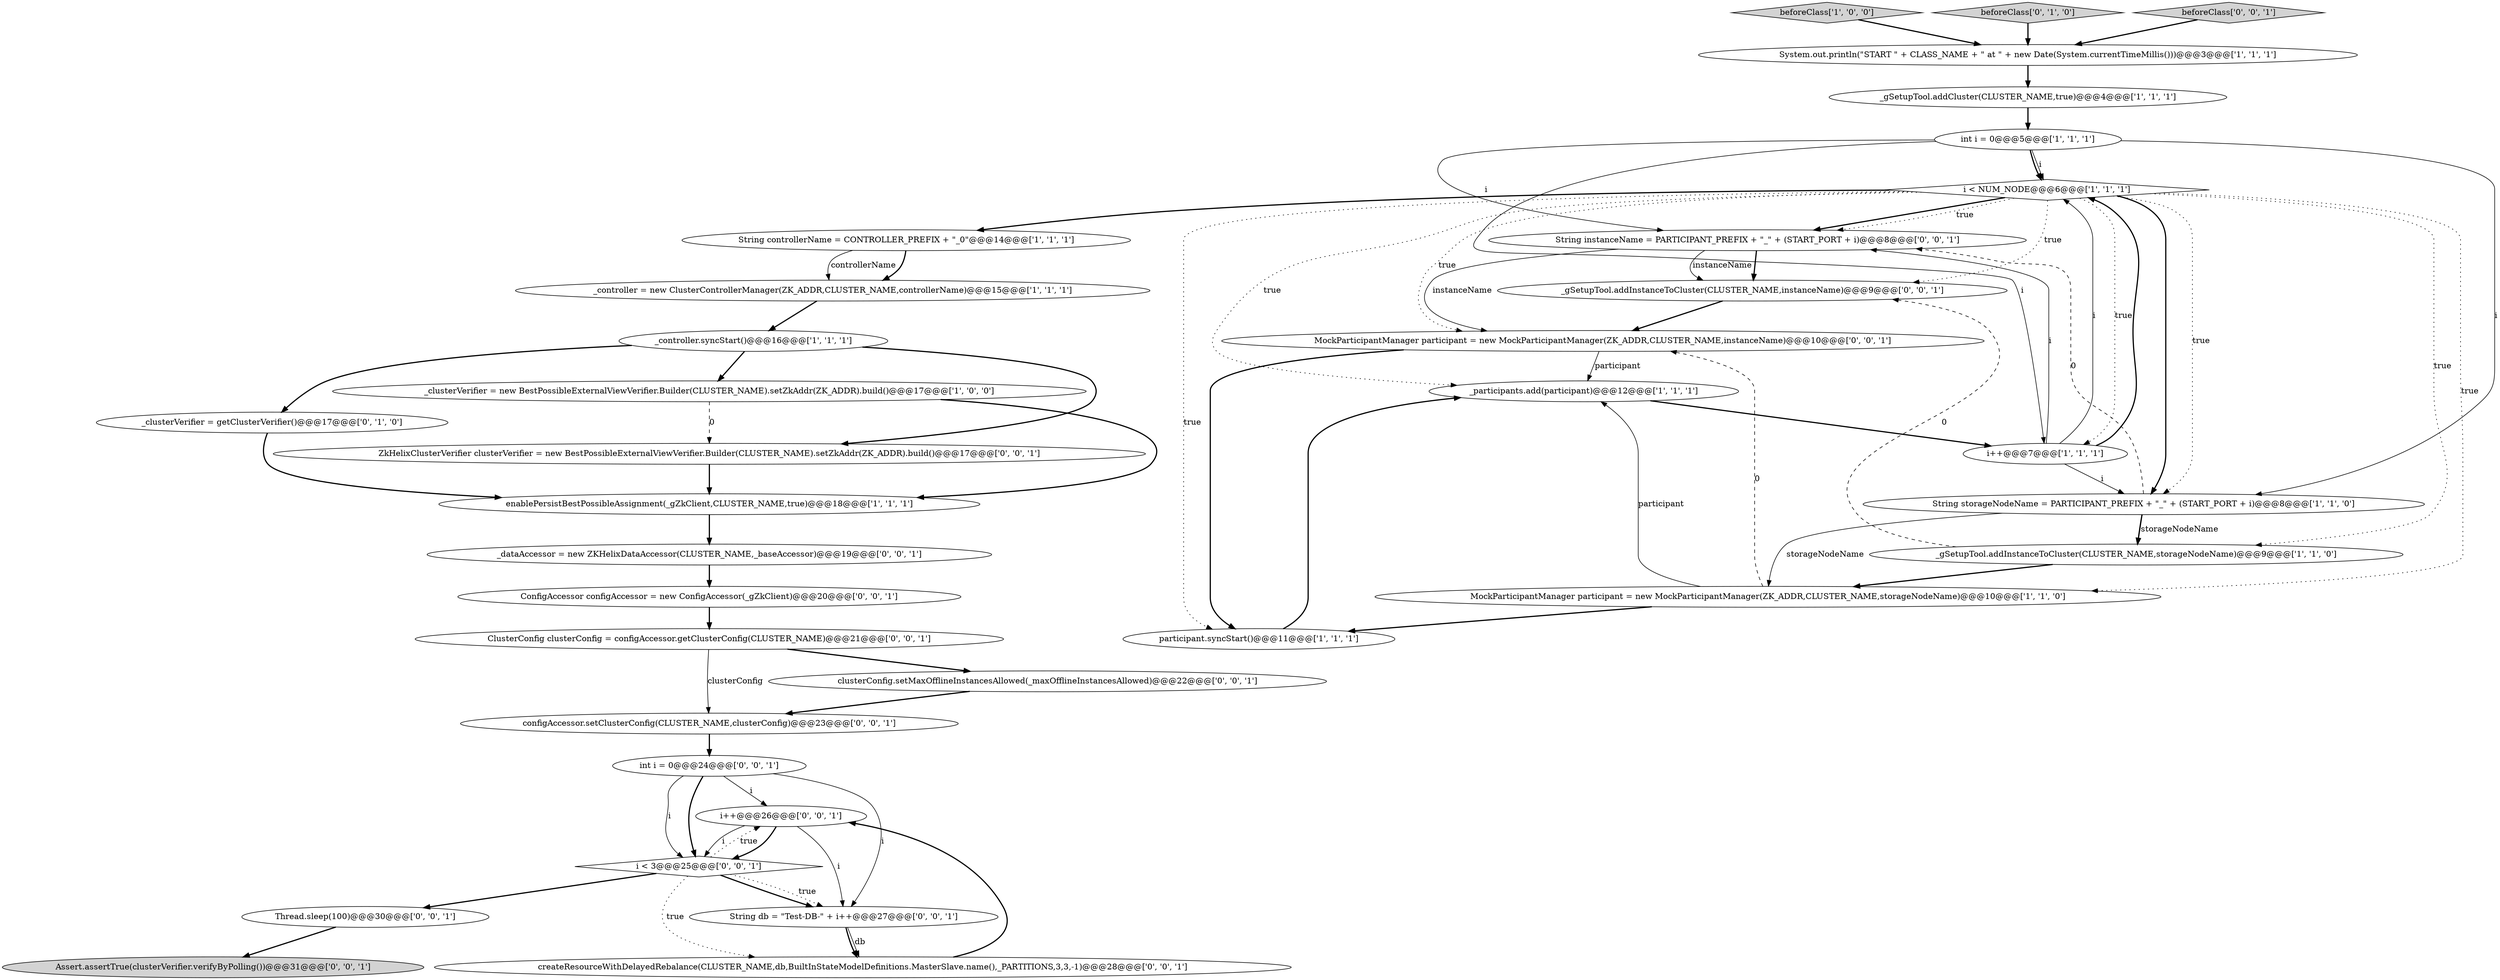 digraph {
0 [style = filled, label = "_controller.syncStart()@@@16@@@['1', '1', '1']", fillcolor = white, shape = ellipse image = "AAA0AAABBB1BBB"];
17 [style = filled, label = "_clusterVerifier = getClusterVerifier()@@@17@@@['0', '1', '0']", fillcolor = white, shape = ellipse image = "AAA0AAABBB2BBB"];
33 [style = filled, label = "String instanceName = PARTICIPANT_PREFIX + \"_\" + (START_PORT + i)@@@8@@@['0', '0', '1']", fillcolor = white, shape = ellipse image = "AAA0AAABBB3BBB"];
10 [style = filled, label = "i++@@@7@@@['1', '1', '1']", fillcolor = white, shape = ellipse image = "AAA0AAABBB1BBB"];
1 [style = filled, label = "_participants.add(participant)@@@12@@@['1', '1', '1']", fillcolor = white, shape = ellipse image = "AAA0AAABBB1BBB"];
15 [style = filled, label = "beforeClass['1', '0', '0']", fillcolor = lightgray, shape = diamond image = "AAA0AAABBB1BBB"];
16 [style = filled, label = "beforeClass['0', '1', '0']", fillcolor = lightgray, shape = diamond image = "AAA0AAABBB2BBB"];
8 [style = filled, label = "_controller = new ClusterControllerManager(ZK_ADDR,CLUSTER_NAME,controllerName)@@@15@@@['1', '1', '1']", fillcolor = white, shape = ellipse image = "AAA0AAABBB1BBB"];
25 [style = filled, label = "configAccessor.setClusterConfig(CLUSTER_NAME,clusterConfig)@@@23@@@['0', '0', '1']", fillcolor = white, shape = ellipse image = "AAA0AAABBB3BBB"];
32 [style = filled, label = "ConfigAccessor configAccessor = new ConfigAccessor(_gZkClient)@@@20@@@['0', '0', '1']", fillcolor = white, shape = ellipse image = "AAA0AAABBB3BBB"];
5 [style = filled, label = "enablePersistBestPossibleAssignment(_gZkClient,CLUSTER_NAME,true)@@@18@@@['1', '1', '1']", fillcolor = white, shape = ellipse image = "AAA0AAABBB1BBB"];
30 [style = filled, label = "i++@@@26@@@['0', '0', '1']", fillcolor = white, shape = ellipse image = "AAA0AAABBB3BBB"];
2 [style = filled, label = "_clusterVerifier = new BestPossibleExternalViewVerifier.Builder(CLUSTER_NAME).setZkAddr(ZK_ADDR).build()@@@17@@@['1', '0', '0']", fillcolor = white, shape = ellipse image = "AAA0AAABBB1BBB"];
26 [style = filled, label = "createResourceWithDelayedRebalance(CLUSTER_NAME,db,BuiltInStateModelDefinitions.MasterSlave.name(),_PARTITIONS,3,3,-1)@@@28@@@['0', '0', '1']", fillcolor = white, shape = ellipse image = "AAA0AAABBB3BBB"];
19 [style = filled, label = "clusterConfig.setMaxOfflineInstancesAllowed(_maxOfflineInstancesAllowed)@@@22@@@['0', '0', '1']", fillcolor = white, shape = ellipse image = "AAA0AAABBB3BBB"];
27 [style = filled, label = "int i = 0@@@24@@@['0', '0', '1']", fillcolor = white, shape = ellipse image = "AAA0AAABBB3BBB"];
13 [style = filled, label = "String storageNodeName = PARTICIPANT_PREFIX + \"_\" + (START_PORT + i)@@@8@@@['1', '1', '0']", fillcolor = white, shape = ellipse image = "AAA0AAABBB1BBB"];
28 [style = filled, label = "beforeClass['0', '0', '1']", fillcolor = lightgray, shape = diamond image = "AAA0AAABBB3BBB"];
11 [style = filled, label = "_gSetupTool.addInstanceToCluster(CLUSTER_NAME,storageNodeName)@@@9@@@['1', '1', '0']", fillcolor = white, shape = ellipse image = "AAA0AAABBB1BBB"];
4 [style = filled, label = "MockParticipantManager participant = new MockParticipantManager(ZK_ADDR,CLUSTER_NAME,storageNodeName)@@@10@@@['1', '1', '0']", fillcolor = white, shape = ellipse image = "AAA0AAABBB1BBB"];
31 [style = filled, label = "_gSetupTool.addInstanceToCluster(CLUSTER_NAME,instanceName)@@@9@@@['0', '0', '1']", fillcolor = white, shape = ellipse image = "AAA0AAABBB3BBB"];
23 [style = filled, label = "ClusterConfig clusterConfig = configAccessor.getClusterConfig(CLUSTER_NAME)@@@21@@@['0', '0', '1']", fillcolor = white, shape = ellipse image = "AAA0AAABBB3BBB"];
34 [style = filled, label = "i < 3@@@25@@@['0', '0', '1']", fillcolor = white, shape = diamond image = "AAA0AAABBB3BBB"];
3 [style = filled, label = "_gSetupTool.addCluster(CLUSTER_NAME,true)@@@4@@@['1', '1', '1']", fillcolor = white, shape = ellipse image = "AAA0AAABBB1BBB"];
7 [style = filled, label = "System.out.println(\"START \" + CLASS_NAME + \" at \" + new Date(System.currentTimeMillis()))@@@3@@@['1', '1', '1']", fillcolor = white, shape = ellipse image = "AAA0AAABBB1BBB"];
22 [style = filled, label = "Assert.assertTrue(clusterVerifier.verifyByPolling())@@@31@@@['0', '0', '1']", fillcolor = lightgray, shape = ellipse image = "AAA0AAABBB3BBB"];
21 [style = filled, label = "Thread.sleep(100)@@@30@@@['0', '0', '1']", fillcolor = white, shape = ellipse image = "AAA0AAABBB3BBB"];
9 [style = filled, label = "int i = 0@@@5@@@['1', '1', '1']", fillcolor = white, shape = ellipse image = "AAA0AAABBB1BBB"];
20 [style = filled, label = "_dataAccessor = new ZKHelixDataAccessor(CLUSTER_NAME,_baseAccessor)@@@19@@@['0', '0', '1']", fillcolor = white, shape = ellipse image = "AAA0AAABBB3BBB"];
18 [style = filled, label = "MockParticipantManager participant = new MockParticipantManager(ZK_ADDR,CLUSTER_NAME,instanceName)@@@10@@@['0', '0', '1']", fillcolor = white, shape = ellipse image = "AAA0AAABBB3BBB"];
14 [style = filled, label = "String controllerName = CONTROLLER_PREFIX + \"_0\"@@@14@@@['1', '1', '1']", fillcolor = white, shape = ellipse image = "AAA0AAABBB1BBB"];
6 [style = filled, label = "participant.syncStart()@@@11@@@['1', '1', '1']", fillcolor = white, shape = ellipse image = "AAA0AAABBB1BBB"];
24 [style = filled, label = "String db = \"Test-DB-\" + i++@@@27@@@['0', '0', '1']", fillcolor = white, shape = ellipse image = "AAA0AAABBB3BBB"];
29 [style = filled, label = "ZkHelixClusterVerifier clusterVerifier = new BestPossibleExternalViewVerifier.Builder(CLUSTER_NAME).setZkAddr(ZK_ADDR).build()@@@17@@@['0', '0', '1']", fillcolor = white, shape = ellipse image = "AAA0AAABBB3BBB"];
12 [style = filled, label = "i < NUM_NODE@@@6@@@['1', '1', '1']", fillcolor = white, shape = diamond image = "AAA0AAABBB1BBB"];
27->34 [style = solid, label="i"];
12->10 [style = dotted, label="true"];
28->7 [style = bold, label=""];
12->18 [style = dotted, label="true"];
12->33 [style = bold, label=""];
4->6 [style = bold, label=""];
32->23 [style = bold, label=""];
9->12 [style = solid, label="i"];
13->33 [style = dashed, label="0"];
11->4 [style = bold, label=""];
30->34 [style = bold, label=""];
18->1 [style = solid, label="participant"];
11->31 [style = dashed, label="0"];
34->26 [style = dotted, label="true"];
1->10 [style = bold, label=""];
33->31 [style = bold, label=""];
23->19 [style = bold, label=""];
21->22 [style = bold, label=""];
24->26 [style = solid, label="db"];
8->0 [style = bold, label=""];
9->13 [style = solid, label="i"];
30->24 [style = solid, label="i"];
2->5 [style = bold, label=""];
12->14 [style = bold, label=""];
34->24 [style = bold, label=""];
12->11 [style = dotted, label="true"];
0->29 [style = bold, label=""];
20->32 [style = bold, label=""];
12->13 [style = dotted, label="true"];
10->13 [style = solid, label="i"];
31->18 [style = bold, label=""];
29->5 [style = bold, label=""];
12->33 [style = dotted, label="true"];
12->31 [style = dotted, label="true"];
15->7 [style = bold, label=""];
9->33 [style = solid, label="i"];
13->4 [style = solid, label="storageNodeName"];
12->13 [style = bold, label=""];
10->12 [style = bold, label=""];
7->3 [style = bold, label=""];
27->30 [style = solid, label="i"];
10->33 [style = solid, label="i"];
19->25 [style = bold, label=""];
4->1 [style = solid, label="participant"];
34->30 [style = dotted, label="true"];
34->24 [style = dotted, label="true"];
13->11 [style = bold, label=""];
13->11 [style = solid, label="storageNodeName"];
27->24 [style = solid, label="i"];
12->4 [style = dotted, label="true"];
3->9 [style = bold, label=""];
5->20 [style = bold, label=""];
14->8 [style = bold, label=""];
33->18 [style = solid, label="instanceName"];
23->25 [style = solid, label="clusterConfig"];
0->17 [style = bold, label=""];
2->29 [style = dashed, label="0"];
16->7 [style = bold, label=""];
4->18 [style = dashed, label="0"];
0->2 [style = bold, label=""];
27->34 [style = bold, label=""];
12->6 [style = dotted, label="true"];
25->27 [style = bold, label=""];
12->1 [style = dotted, label="true"];
26->30 [style = bold, label=""];
24->26 [style = bold, label=""];
6->1 [style = bold, label=""];
34->21 [style = bold, label=""];
10->12 [style = solid, label="i"];
17->5 [style = bold, label=""];
9->10 [style = solid, label="i"];
18->6 [style = bold, label=""];
14->8 [style = solid, label="controllerName"];
33->31 [style = solid, label="instanceName"];
9->12 [style = bold, label=""];
30->34 [style = solid, label="i"];
}
